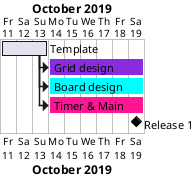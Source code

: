@startgantt
project starts the 2019/10/11
[Template] lasts 3 days
[Grid design] lasts 6 days
[Grid design] is colored in BlueViolet
[Board design] lasts 6 days
[Board design] is colored in Cyan
[Timer & Main] lasts 6 days
[Timer & Main] is colored in DeepPink
[Template]->[Grid design]
[Template]->[Board design]
[Template]->[Timer & Main]
[Release 1] happens at [Timer & Main]'s end
@endgantt